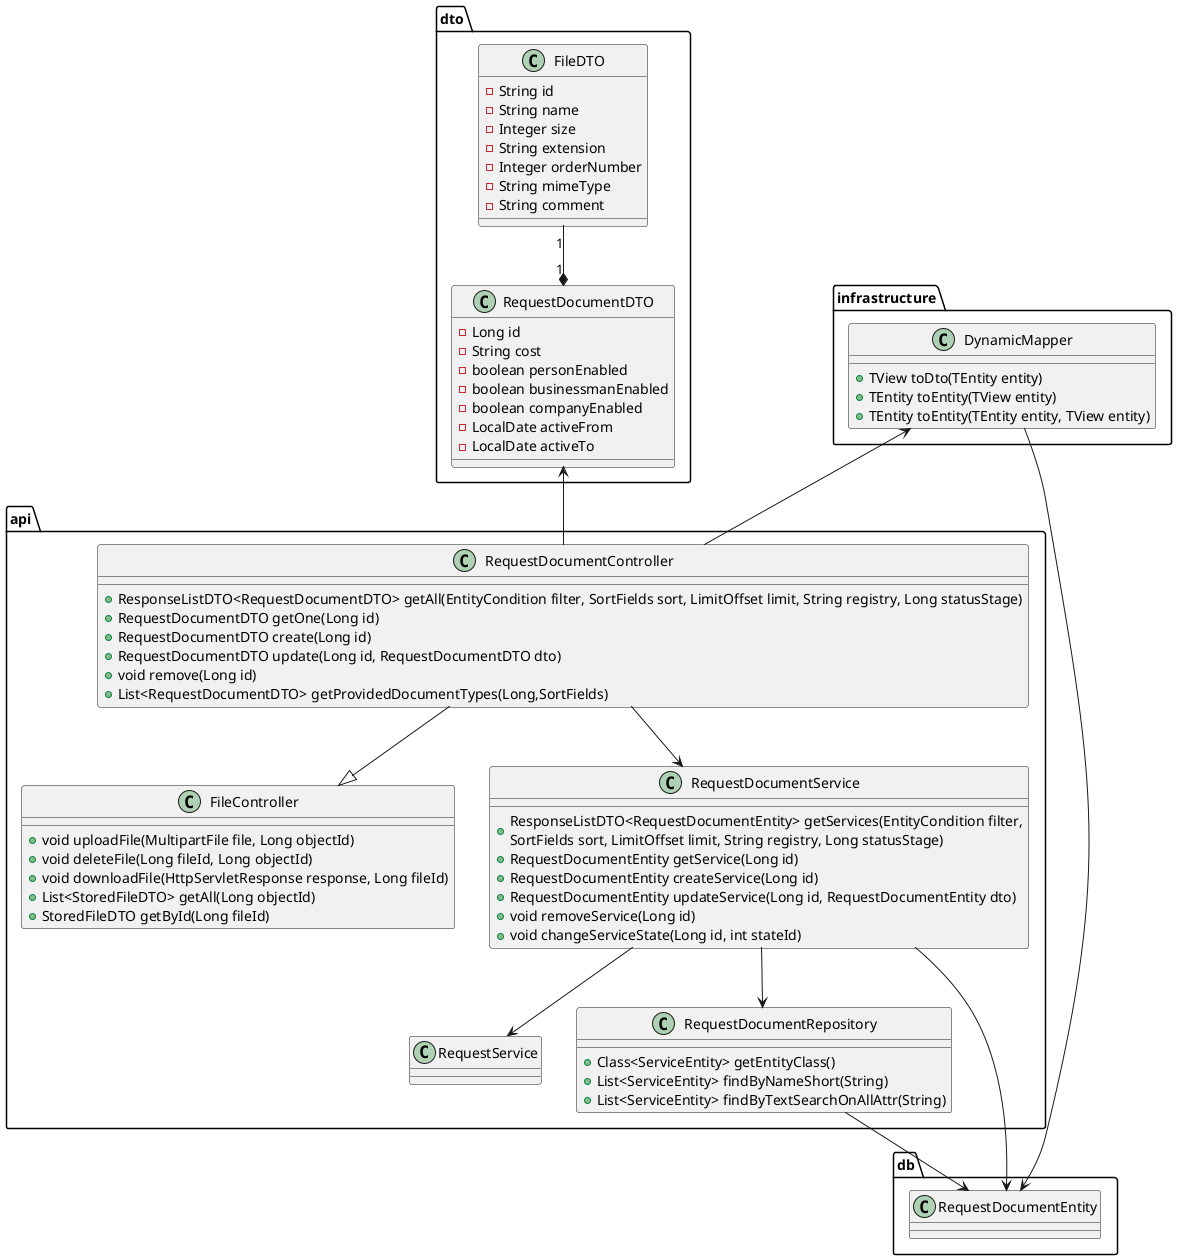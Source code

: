 @startuml
class api.FileController {
  + void uploadFile(MultipartFile file, Long objectId)
  + void deleteFile(Long fileId, Long objectId)
  + void downloadFile(HttpServletResponse response, Long fileId)
  + List<StoredFileDTO> getAll(Long objectId)
  + StoredFileDTO getById(Long fileId)
}

class api.RequestDocumentController {
  + ResponseListDTO<RequestDocumentDTO> getAll(EntityCondition filter, SortFields sort, LimitOffset limit, String registry, Long statusStage)
  + RequestDocumentDTO getOne(Long id)
  + RequestDocumentDTO create(Long id)
  + RequestDocumentDTO update(Long id, RequestDocumentDTO dto)
  + void remove(Long id)
  + List<RequestDocumentDTO> getProvidedDocumentTypes(Long,SortFields)
}
class api.RequestService {

}


class api.RequestDocumentService {
  + ResponseListDTO<RequestDocumentEntity> getServices(EntityCondition filter,\nSortFields sort, LimitOffset limit, String registry, Long statusStage)
  + RequestDocumentEntity getService(Long id)
  + RequestDocumentEntity createService(Long id)
  + RequestDocumentEntity updateService(Long id, RequestDocumentEntity dto)
  + void removeService(Long id)
  + void changeServiceState(Long id, int stateId)
}

class infrastructure.DynamicMapper {
  + TView toDto(TEntity entity)
  + TEntity toEntity(TView entity)
  + TEntity toEntity(TEntity entity, TView entity)
}

class dto.RequestDocumentDTO {
- Long id
- String cost
- boolean personEnabled
- boolean businessmanEnabled
- boolean companyEnabled
- LocalDate activeFrom
- LocalDate activeTo
}

class dto.FileDTO {
- String id
- String name
- Integer size
- String extension
- Integer orderNumber
- String mimeType
- String comment
}
RequestDocumentDTO "1" *-u- "1" FileDTO


class api.RequestDocumentRepository {
+ Class<ServiceEntity> getEntityClass()
+ List<ServiceEntity> findByNameShort(String)
+ List<ServiceEntity> findByTextSearchOnAllAttr(String)
}

class db.RequestDocumentEntity {
}

RequestDocumentController --|> FileController

RequestDocumentController -u-> RequestDocumentDTO
RequestDocumentController --> RequestDocumentService
RequestDocumentController -u-> DynamicMapper
RequestDocumentService --> RequestDocumentRepository
RequestDocumentRepository --> RequestDocumentEntity
RequestDocumentService --> RequestDocumentEntity
DynamicMapper --> RequestDocumentEntity
RequestDocumentService --> RequestService

@enduml